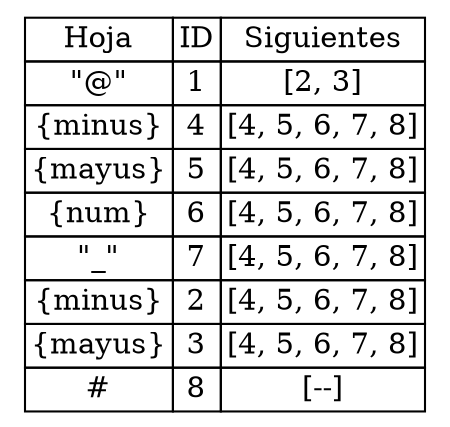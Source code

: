 digraph grafica{
rankdir=TB;
node [shape=plaintext];
some_node [label=<<table border="0" cellborder="1" cellspacing="0"><tr><td>Hoja</td><td>ID</td><td>Siguientes</td></tr><tr><td>"@"</td><td>1</td><td>[2, 3]</td></tr><tr><td>{minus}</td><td>4</td><td>[4, 5, 6, 7, 8]</td></tr><tr><td>{mayus}</td><td>5</td><td>[4, 5, 6, 7, 8]</td></tr><tr><td>{num}</td><td>6</td><td>[4, 5, 6, 7, 8]</td></tr><tr><td>"_"</td><td>7</td><td>[4, 5, 6, 7, 8]</td></tr><tr><td>{minus}</td><td>2</td><td>[4, 5, 6, 7, 8]</td></tr><tr><td>{mayus}</td><td>3</td><td>[4, 5, 6, 7, 8]</td></tr><tr><td>#</td><td>8</td><td>[--]</td></tr></table>>];}
